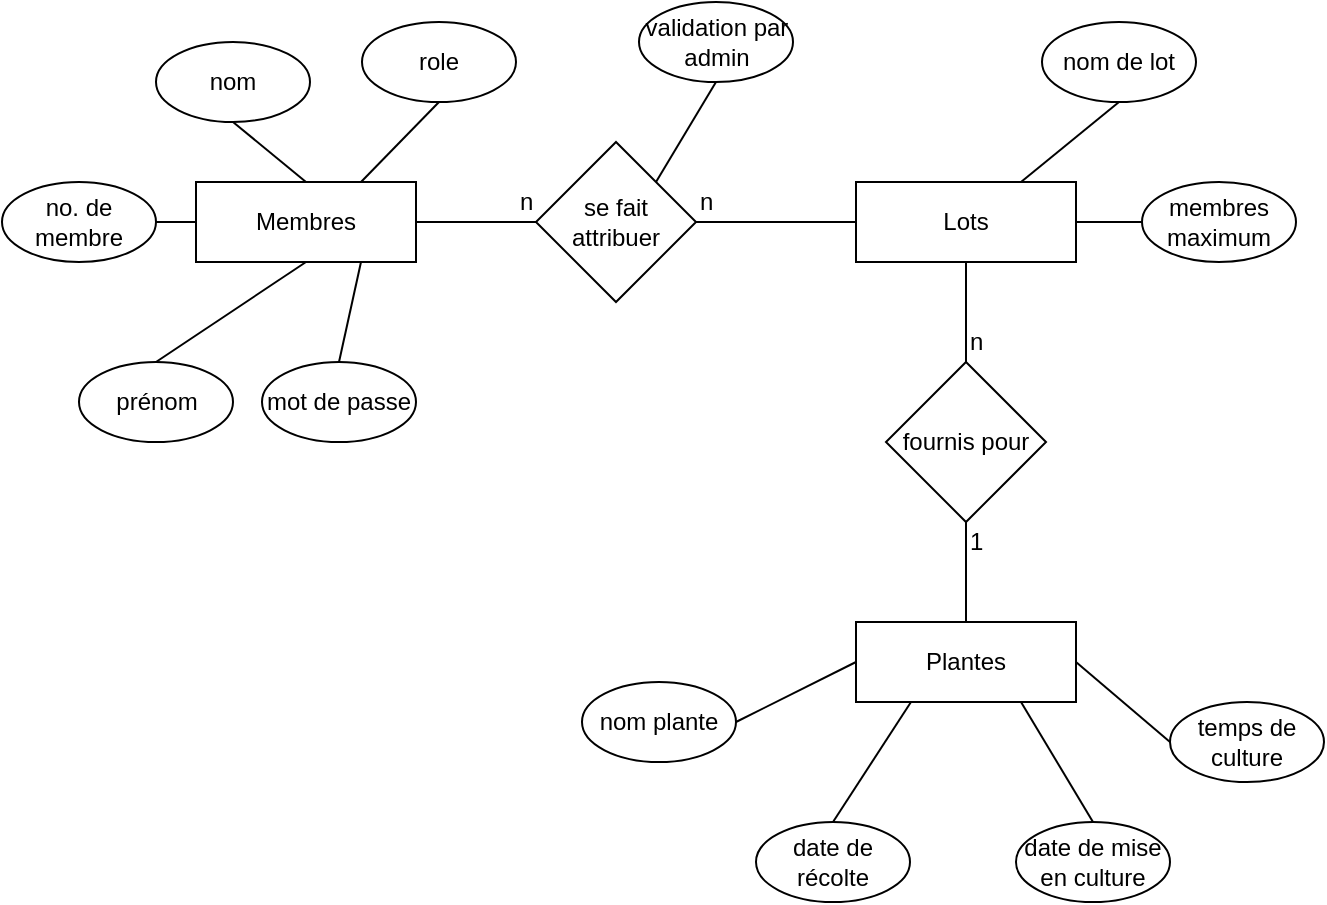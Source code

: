 <mxfile version="12.1.3" type="device" pages="2"><diagram id="pFaXxRb_kteGv0ct5hym" name="Page-1"><mxGraphModel dx="1024" dy="566" grid="1" gridSize="10" guides="1" tooltips="1" connect="1" arrows="1" fold="1" page="1" pageScale="1" pageWidth="827" pageHeight="1169" math="0" shadow="0"><root><mxCell id="0"/><mxCell id="1" parent="0"/><mxCell id="n7s1W9JSvopuUXbL5BPb-1" value="Membres" style="rounded=0;whiteSpace=wrap;html=1;" vertex="1" parent="1"><mxGeometry x="167" y="140" width="110" height="40" as="geometry"/></mxCell><mxCell id="n7s1W9JSvopuUXbL5BPb-2" value="Lots" style="rounded=0;whiteSpace=wrap;html=1;" vertex="1" parent="1"><mxGeometry x="497" y="140" width="110" height="40" as="geometry"/></mxCell><mxCell id="n7s1W9JSvopuUXbL5BPb-3" value="Plantes" style="rounded=0;whiteSpace=wrap;html=1;" vertex="1" parent="1"><mxGeometry x="497" y="360" width="110" height="40" as="geometry"/></mxCell><mxCell id="n7s1W9JSvopuUXbL5BPb-5" value="se fait attribuer" style="rhombus;whiteSpace=wrap;html=1;" vertex="1" parent="1"><mxGeometry x="337" y="120" width="80" height="80" as="geometry"/></mxCell><mxCell id="n7s1W9JSvopuUXbL5BPb-9" value="" style="endArrow=none;html=1;entryX=0;entryY=0.5;entryDx=0;entryDy=0;exitX=1;exitY=0.5;exitDx=0;exitDy=0;" edge="1" parent="1" source="n7s1W9JSvopuUXbL5BPb-1" target="n7s1W9JSvopuUXbL5BPb-5"><mxGeometry width="50" height="50" relative="1" as="geometry"><mxPoint x="327" y="230" as="sourcePoint"/><mxPoint x="307" y="110" as="targetPoint"/></mxGeometry></mxCell><mxCell id="n7s1W9JSvopuUXbL5BPb-10" value="" style="endArrow=none;html=1;entryX=0;entryY=0.5;entryDx=0;entryDy=0;exitX=1;exitY=0.5;exitDx=0;exitDy=0;" edge="1" parent="1" source="n7s1W9JSvopuUXbL5BPb-5" target="n7s1W9JSvopuUXbL5BPb-2"><mxGeometry width="50" height="50" relative="1" as="geometry"><mxPoint x="417" y="159" as="sourcePoint"/><mxPoint x="497" y="159" as="targetPoint"/></mxGeometry></mxCell><mxCell id="n7s1W9JSvopuUXbL5BPb-11" value="n" style="text;html=1;resizable=0;points=[];autosize=1;align=left;verticalAlign=top;spacingTop=-4;" vertex="1" parent="1"><mxGeometry x="327" y="140" width="20" height="20" as="geometry"/></mxCell><mxCell id="n7s1W9JSvopuUXbL5BPb-12" value="n" style="text;html=1;resizable=0;points=[];autosize=1;align=left;verticalAlign=top;spacingTop=-4;" vertex="1" parent="1"><mxGeometry x="417" y="140" width="20" height="20" as="geometry"/></mxCell><mxCell id="n7s1W9JSvopuUXbL5BPb-14" value="fournis pour" style="rhombus;whiteSpace=wrap;html=1;" vertex="1" parent="1"><mxGeometry x="512" y="230" width="80" height="80" as="geometry"/></mxCell><mxCell id="n7s1W9JSvopuUXbL5BPb-15" value="" style="endArrow=none;html=1;exitX=0.5;exitY=0;exitDx=0;exitDy=0;entryX=0.5;entryY=1;entryDx=0;entryDy=0;" edge="1" parent="1" source="n7s1W9JSvopuUXbL5BPb-3" target="n7s1W9JSvopuUXbL5BPb-14"><mxGeometry width="50" height="50" relative="1" as="geometry"><mxPoint x="377" y="390" as="sourcePoint"/><mxPoint x="427" y="340" as="targetPoint"/></mxGeometry></mxCell><mxCell id="n7s1W9JSvopuUXbL5BPb-16" value="" style="endArrow=none;html=1;exitX=0.5;exitY=0;exitDx=0;exitDy=0;entryX=0.5;entryY=1;entryDx=0;entryDy=0;" edge="1" parent="1" source="n7s1W9JSvopuUXbL5BPb-14" target="n7s1W9JSvopuUXbL5BPb-2"><mxGeometry width="50" height="50" relative="1" as="geometry"><mxPoint x="606" y="250" as="sourcePoint"/><mxPoint x="606" y="190" as="targetPoint"/></mxGeometry></mxCell><mxCell id="n7s1W9JSvopuUXbL5BPb-17" value="1" style="text;html=1;resizable=0;points=[];autosize=1;align=left;verticalAlign=top;spacingTop=-4;" vertex="1" parent="1"><mxGeometry x="552" y="310" width="20" height="20" as="geometry"/></mxCell><mxCell id="n7s1W9JSvopuUXbL5BPb-18" value="n" style="text;html=1;resizable=0;points=[];autosize=1;align=left;verticalAlign=top;spacingTop=-4;" vertex="1" parent="1"><mxGeometry x="552" y="210" width="20" height="20" as="geometry"/></mxCell><mxCell id="n7s1W9JSvopuUXbL5BPb-19" value="validation par admin" style="ellipse;whiteSpace=wrap;html=1;" vertex="1" parent="1"><mxGeometry x="388.5" y="50" width="77" height="40" as="geometry"/></mxCell><mxCell id="n7s1W9JSvopuUXbL5BPb-20" value="" style="endArrow=none;html=1;exitX=0.5;exitY=1;exitDx=0;exitDy=0;entryX=1;entryY=0;entryDx=0;entryDy=0;" edge="1" parent="1" source="n7s1W9JSvopuUXbL5BPb-19" target="n7s1W9JSvopuUXbL5BPb-5"><mxGeometry width="50" height="50" relative="1" as="geometry"><mxPoint x="352" y="300" as="sourcePoint"/><mxPoint x="457" y="110" as="targetPoint"/></mxGeometry></mxCell><mxCell id="n7s1W9JSvopuUXbL5BPb-21" value="membres maximum" style="ellipse;whiteSpace=wrap;html=1;" vertex="1" parent="1"><mxGeometry x="640" y="140" width="77" height="40" as="geometry"/></mxCell><mxCell id="n7s1W9JSvopuUXbL5BPb-22" value="" style="endArrow=none;html=1;exitX=1;exitY=0.5;exitDx=0;exitDy=0;entryX=0;entryY=0.5;entryDx=0;entryDy=0;" edge="1" parent="1" source="n7s1W9JSvopuUXbL5BPb-2" target="n7s1W9JSvopuUXbL5BPb-21"><mxGeometry width="50" height="50" relative="1" as="geometry"><mxPoint x="307" y="310" as="sourcePoint"/><mxPoint x="637.0" y="160" as="targetPoint"/></mxGeometry></mxCell><mxCell id="n7s1W9JSvopuUXbL5BPb-23" value="date de récolte" style="ellipse;whiteSpace=wrap;html=1;" vertex="1" parent="1"><mxGeometry x="447" y="460" width="77" height="40" as="geometry"/></mxCell><mxCell id="n7s1W9JSvopuUXbL5BPb-24" value="date de mise en culture" style="ellipse;whiteSpace=wrap;html=1;" vertex="1" parent="1"><mxGeometry x="577" y="460" width="77" height="40" as="geometry"/></mxCell><mxCell id="n7s1W9JSvopuUXbL5BPb-25" value="" style="endArrow=none;html=1;exitX=0.5;exitY=0;exitDx=0;exitDy=0;entryX=0.75;entryY=1;entryDx=0;entryDy=0;" edge="1" parent="1" source="n7s1W9JSvopuUXbL5BPb-24" target="n7s1W9JSvopuUXbL5BPb-3"><mxGeometry width="50" height="50" relative="1" as="geometry"><mxPoint x="287" y="480" as="sourcePoint"/><mxPoint x="337" y="430" as="targetPoint"/></mxGeometry></mxCell><mxCell id="n7s1W9JSvopuUXbL5BPb-26" value="" style="endArrow=none;html=1;entryX=0.5;entryY=0;entryDx=0;entryDy=0;exitX=0.25;exitY=1;exitDx=0;exitDy=0;" edge="1" parent="1" source="n7s1W9JSvopuUXbL5BPb-3" target="n7s1W9JSvopuUXbL5BPb-23"><mxGeometry width="50" height="50" relative="1" as="geometry"><mxPoint x="337" y="440" as="sourcePoint"/><mxPoint x="387" y="390" as="targetPoint"/></mxGeometry></mxCell><mxCell id="n7s1W9JSvopuUXbL5BPb-27" value="nom" style="ellipse;whiteSpace=wrap;html=1;" vertex="1" parent="1"><mxGeometry x="147" y="70" width="77" height="40" as="geometry"/></mxCell><mxCell id="n7s1W9JSvopuUXbL5BPb-28" value="no. de membre" style="ellipse;whiteSpace=wrap;html=1;" vertex="1" parent="1"><mxGeometry x="70" y="140" width="77" height="40" as="geometry"/></mxCell><mxCell id="n7s1W9JSvopuUXbL5BPb-29" value="mot de passe" style="ellipse;whiteSpace=wrap;html=1;" vertex="1" parent="1"><mxGeometry x="200" y="230" width="77" height="40" as="geometry"/></mxCell><mxCell id="n7s1W9JSvopuUXbL5BPb-30" value="prénom" style="ellipse;whiteSpace=wrap;html=1;" vertex="1" parent="1"><mxGeometry x="108.5" y="230" width="77" height="40" as="geometry"/></mxCell><mxCell id="n7s1W9JSvopuUXbL5BPb-31" value="" style="endArrow=none;html=1;entryX=0.5;entryY=1;entryDx=0;entryDy=0;exitX=0.5;exitY=0;exitDx=0;exitDy=0;" edge="1" parent="1" source="n7s1W9JSvopuUXbL5BPb-1" target="n7s1W9JSvopuUXbL5BPb-27"><mxGeometry width="50" height="50" relative="1" as="geometry"><mxPoint x="267" y="320" as="sourcePoint"/><mxPoint x="317" y="270" as="targetPoint"/></mxGeometry></mxCell><mxCell id="n7s1W9JSvopuUXbL5BPb-32" value="" style="endArrow=none;html=1;exitX=0.5;exitY=0;exitDx=0;exitDy=0;entryX=0.75;entryY=1;entryDx=0;entryDy=0;" edge="1" parent="1" source="n7s1W9JSvopuUXbL5BPb-29" target="n7s1W9JSvopuUXbL5BPb-1"><mxGeometry width="50" height="50" relative="1" as="geometry"><mxPoint x="277" y="330" as="sourcePoint"/><mxPoint x="327" y="280" as="targetPoint"/></mxGeometry></mxCell><mxCell id="n7s1W9JSvopuUXbL5BPb-33" value="" style="endArrow=none;html=1;exitX=0.5;exitY=0;exitDx=0;exitDy=0;entryX=0.5;entryY=1;entryDx=0;entryDy=0;" edge="1" parent="1" source="n7s1W9JSvopuUXbL5BPb-30" target="n7s1W9JSvopuUXbL5BPb-1"><mxGeometry width="50" height="50" relative="1" as="geometry"><mxPoint x="287" y="340" as="sourcePoint"/><mxPoint x="337" y="290" as="targetPoint"/></mxGeometry></mxCell><mxCell id="n7s1W9JSvopuUXbL5BPb-34" value="" style="endArrow=none;html=1;exitX=1;exitY=0.5;exitDx=0;exitDy=0;entryX=0;entryY=0.5;entryDx=0;entryDy=0;" edge="1" parent="1" source="n7s1W9JSvopuUXbL5BPb-28" target="n7s1W9JSvopuUXbL5BPb-1"><mxGeometry width="50" height="50" relative="1" as="geometry"><mxPoint x="144" y="160" as="sourcePoint"/><mxPoint x="317" y="280" as="targetPoint"/></mxGeometry></mxCell><mxCell id="n7s1W9JSvopuUXbL5BPb-37" value="role" style="ellipse;whiteSpace=wrap;html=1;" vertex="1" parent="1"><mxGeometry x="250" y="60" width="77" height="40" as="geometry"/></mxCell><mxCell id="n7s1W9JSvopuUXbL5BPb-38" value="" style="endArrow=none;html=1;entryX=0.75;entryY=0;entryDx=0;entryDy=0;exitX=0.5;exitY=1;exitDx=0;exitDy=0;" edge="1" parent="1" source="n7s1W9JSvopuUXbL5BPb-37" target="n7s1W9JSvopuUXbL5BPb-1"><mxGeometry width="50" height="50" relative="1" as="geometry"><mxPoint x="230" y="400" as="sourcePoint"/><mxPoint x="280" y="350" as="targetPoint"/></mxGeometry></mxCell><mxCell id="n7s1W9JSvopuUXbL5BPb-39" value="nom de lot" style="ellipse;whiteSpace=wrap;html=1;" vertex="1" parent="1"><mxGeometry x="590" y="60" width="77" height="40" as="geometry"/></mxCell><mxCell id="n7s1W9JSvopuUXbL5BPb-40" value="" style="endArrow=none;html=1;entryX=0.5;entryY=1;entryDx=0;entryDy=0;exitX=0.75;exitY=0;exitDx=0;exitDy=0;" edge="1" parent="1" source="n7s1W9JSvopuUXbL5BPb-2" target="n7s1W9JSvopuUXbL5BPb-39"><mxGeometry width="50" height="50" relative="1" as="geometry"><mxPoint x="370" y="370" as="sourcePoint"/><mxPoint x="420" y="320" as="targetPoint"/></mxGeometry></mxCell><mxCell id="n7s1W9JSvopuUXbL5BPb-41" value="nom plante" style="ellipse;whiteSpace=wrap;html=1;" vertex="1" parent="1"><mxGeometry x="360" y="390" width="77" height="40" as="geometry"/></mxCell><mxCell id="n7s1W9JSvopuUXbL5BPb-42" value="" style="endArrow=none;html=1;entryX=0;entryY=0.5;entryDx=0;entryDy=0;exitX=1;exitY=0.5;exitDx=0;exitDy=0;" edge="1" parent="1" source="n7s1W9JSvopuUXbL5BPb-41" target="n7s1W9JSvopuUXbL5BPb-3"><mxGeometry width="50" height="50" relative="1" as="geometry"><mxPoint x="200" y="440" as="sourcePoint"/><mxPoint x="250" y="390" as="targetPoint"/></mxGeometry></mxCell><mxCell id="n7s1W9JSvopuUXbL5BPb-43" value="temps de culture" style="ellipse;whiteSpace=wrap;html=1;" vertex="1" parent="1"><mxGeometry x="654" y="400" width="77" height="40" as="geometry"/></mxCell><mxCell id="n7s1W9JSvopuUXbL5BPb-44" value="" style="endArrow=none;html=1;exitX=0;exitY=0.5;exitDx=0;exitDy=0;entryX=1;entryY=0.5;entryDx=0;entryDy=0;" edge="1" parent="1" source="n7s1W9JSvopuUXbL5BPb-43" target="n7s1W9JSvopuUXbL5BPb-3"><mxGeometry width="50" height="50" relative="1" as="geometry"><mxPoint x="260" y="390" as="sourcePoint"/><mxPoint x="310" y="340" as="targetPoint"/></mxGeometry></mxCell></root></mxGraphModel></diagram><diagram id="NblIwcq6gnomzgHgEWrt" name="Page-2"><mxGraphModel dx="1024" dy="566" grid="1" gridSize="10" guides="1" tooltips="1" connect="1" arrows="1" fold="1" page="1" pageScale="1" pageWidth="827" pageHeight="1169" math="0" shadow="0"><root><mxCell id="0IikcmndgSecpUUTaJmS-0"/><mxCell id="0IikcmndgSecpUUTaJmS-1" parent="0IikcmndgSecpUUTaJmS-0"/><mxCell id="x2IWDgeK4ic2h9X0uAlw-13" value="Membres" style="swimlane;fontStyle=0;childLayout=stackLayout;horizontal=1;startSize=26;fillColor=#e0e0e0;horizontalStack=0;resizeParent=1;resizeParentMax=0;resizeLast=0;collapsible=1;marginBottom=0;swimlaneFillColor=#ffffff;align=center;fontSize=14;" vertex="1" parent="0IikcmndgSecpUUTaJmS-1"><mxGeometry x="110" y="80" width="200" height="134" as="geometry"><mxRectangle x="100" y="160" width="90" height="26" as="alternateBounds"/></mxGeometry></mxCell><mxCell id="x2IWDgeK4ic2h9X0uAlw-14" value="noMembre integer" style="shape=partialRectangle;top=0;left=0;right=0;bottom=1;align=left;verticalAlign=middle;fillColor=none;spacingLeft=34;spacingRight=4;overflow=hidden;rotatable=0;points=[[0,0.5],[1,0.5]];portConstraint=eastwest;dropTarget=0;fontStyle=5;fontSize=12;" vertex="1" parent="x2IWDgeK4ic2h9X0uAlw-13"><mxGeometry y="26" width="200" height="30" as="geometry"/></mxCell><mxCell id="x2IWDgeK4ic2h9X0uAlw-15" value="PK" style="shape=partialRectangle;top=0;left=0;bottom=0;fillColor=none;align=left;verticalAlign=middle;spacingLeft=4;spacingRight=4;overflow=hidden;rotatable=0;points=[];portConstraint=eastwest;part=1;fontSize=12;" vertex="1" connectable="0" parent="x2IWDgeK4ic2h9X0uAlw-14"><mxGeometry width="30" height="30" as="geometry"/></mxCell><mxCell id="x2IWDgeK4ic2h9X0uAlw-16" value="nom varchar" style="shape=partialRectangle;top=0;left=0;right=0;bottom=0;align=left;verticalAlign=top;fillColor=none;spacingLeft=34;spacingRight=4;overflow=hidden;rotatable=0;points=[[0,0.5],[1,0.5]];portConstraint=eastwest;dropTarget=0;fontSize=12;" vertex="1" parent="x2IWDgeK4ic2h9X0uAlw-13"><mxGeometry y="56" width="200" height="26" as="geometry"/></mxCell><mxCell id="x2IWDgeK4ic2h9X0uAlw-17" value="" style="shape=partialRectangle;top=0;left=0;bottom=0;fillColor=none;align=left;verticalAlign=top;spacingLeft=4;spacingRight=4;overflow=hidden;rotatable=0;points=[];portConstraint=eastwest;part=1;fontSize=12;" vertex="1" connectable="0" parent="x2IWDgeK4ic2h9X0uAlw-16"><mxGeometry width="30" height="26" as="geometry"/></mxCell><mxCell id="x2IWDgeK4ic2h9X0uAlw-18" value="prenom varchar" style="shape=partialRectangle;top=0;left=0;right=0;bottom=0;align=left;verticalAlign=top;fillColor=none;spacingLeft=34;spacingRight=4;overflow=hidden;rotatable=0;points=[[0,0.5],[1,0.5]];portConstraint=eastwest;dropTarget=0;fontSize=12;" vertex="1" parent="x2IWDgeK4ic2h9X0uAlw-13"><mxGeometry y="82" width="200" height="26" as="geometry"/></mxCell><mxCell id="x2IWDgeK4ic2h9X0uAlw-19" value="" style="shape=partialRectangle;top=0;left=0;bottom=0;fillColor=none;align=left;verticalAlign=top;spacingLeft=4;spacingRight=4;overflow=hidden;rotatable=0;points=[];portConstraint=eastwest;part=1;fontSize=12;" vertex="1" connectable="0" parent="x2IWDgeK4ic2h9X0uAlw-18"><mxGeometry width="30" height="26" as="geometry"/></mxCell><mxCell id="x2IWDgeK4ic2h9X0uAlw-20" value="motDePasse varchar" style="shape=partialRectangle;top=0;left=0;right=0;bottom=0;align=left;verticalAlign=top;fillColor=none;spacingLeft=34;spacingRight=4;overflow=hidden;rotatable=0;points=[[0,0.5],[1,0.5]];portConstraint=eastwest;dropTarget=0;fontSize=12;" vertex="1" parent="x2IWDgeK4ic2h9X0uAlw-13"><mxGeometry y="108" width="200" height="26" as="geometry"/></mxCell><mxCell id="x2IWDgeK4ic2h9X0uAlw-21" value="" style="shape=partialRectangle;top=0;left=0;bottom=0;fillColor=none;align=left;verticalAlign=top;spacingLeft=4;spacingRight=4;overflow=hidden;rotatable=0;points=[];portConstraint=eastwest;part=1;fontSize=12;" vertex="1" connectable="0" parent="x2IWDgeK4ic2h9X0uAlw-20"><mxGeometry width="30" height="26" as="geometry"/></mxCell><mxCell id="x2IWDgeK4ic2h9X0uAlw-22" value="" style="shape=partialRectangle;top=0;left=0;right=0;bottom=0;align=left;verticalAlign=top;fillColor=none;spacingLeft=34;spacingRight=4;overflow=hidden;rotatable=0;points=[[0,0.5],[1,0.5]];portConstraint=eastwest;dropTarget=0;fontSize=12;" vertex="1" parent="x2IWDgeK4ic2h9X0uAlw-13"><mxGeometry y="134" width="200" as="geometry"/></mxCell><mxCell id="x2IWDgeK4ic2h9X0uAlw-23" value="" style="shape=partialRectangle;top=0;left=0;bottom=0;fillColor=none;align=left;verticalAlign=top;spacingLeft=4;spacingRight=4;overflow=hidden;rotatable=0;points=[];portConstraint=eastwest;part=1;fontSize=12;" vertex="1" connectable="0" parent="x2IWDgeK4ic2h9X0uAlw-22"><mxGeometry width="30" as="geometry"/></mxCell><mxCell id="gizeMZ0t0D41cQXNA6tE-0" value="Lots" style="swimlane;fontStyle=0;childLayout=stackLayout;horizontal=1;startSize=26;fillColor=#e0e0e0;horizontalStack=0;resizeParent=1;resizeParentMax=0;resizeLast=0;collapsible=1;marginBottom=0;swimlaneFillColor=#ffffff;align=center;fontSize=14;" vertex="1" parent="0IikcmndgSecpUUTaJmS-1"><mxGeometry x="620" y="80" width="160" height="108" as="geometry"><mxRectangle x="100" y="160" width="90" height="26" as="alternateBounds"/></mxGeometry></mxCell><mxCell id="gizeMZ0t0D41cQXNA6tE-1" value="idLot integer" style="shape=partialRectangle;top=0;left=0;right=0;bottom=1;align=left;verticalAlign=middle;fillColor=none;spacingLeft=34;spacingRight=4;overflow=hidden;rotatable=0;points=[[0,0.5],[1,0.5]];portConstraint=eastwest;dropTarget=0;fontStyle=5;fontSize=12;" vertex="1" parent="gizeMZ0t0D41cQXNA6tE-0"><mxGeometry y="26" width="160" height="30" as="geometry"/></mxCell><mxCell id="gizeMZ0t0D41cQXNA6tE-2" value="PK" style="shape=partialRectangle;top=0;left=0;bottom=0;fillColor=none;align=left;verticalAlign=middle;spacingLeft=4;spacingRight=4;overflow=hidden;rotatable=0;points=[];portConstraint=eastwest;part=1;fontSize=12;" vertex="1" connectable="0" parent="gizeMZ0t0D41cQXNA6tE-1"><mxGeometry width="30" height="30" as="geometry"/></mxCell><mxCell id="gizeMZ0t0D41cQXNA6tE-3" value="nomLot varchar" style="shape=partialRectangle;top=0;left=0;right=0;bottom=0;align=left;verticalAlign=top;fillColor=none;spacingLeft=34;spacingRight=4;overflow=hidden;rotatable=0;points=[[0,0.5],[1,0.5]];portConstraint=eastwest;dropTarget=0;fontSize=12;" vertex="1" parent="gizeMZ0t0D41cQXNA6tE-0"><mxGeometry y="56" width="160" height="26" as="geometry"/></mxCell><mxCell id="gizeMZ0t0D41cQXNA6tE-4" value="" style="shape=partialRectangle;top=0;left=0;bottom=0;fillColor=none;align=left;verticalAlign=top;spacingLeft=4;spacingRight=4;overflow=hidden;rotatable=0;points=[];portConstraint=eastwest;part=1;fontSize=12;" vertex="1" connectable="0" parent="gizeMZ0t0D41cQXNA6tE-3"><mxGeometry width="30" height="26" as="geometry"/></mxCell><mxCell id="gizeMZ0t0D41cQXNA6tE-5" value="nbMaxMembre integer" style="shape=partialRectangle;top=0;left=0;right=0;bottom=0;align=left;verticalAlign=top;fillColor=none;spacingLeft=34;spacingRight=4;overflow=hidden;rotatable=0;points=[[0,0.5],[1,0.5]];portConstraint=eastwest;dropTarget=0;fontSize=12;" vertex="1" parent="gizeMZ0t0D41cQXNA6tE-0"><mxGeometry y="82" width="160" height="26" as="geometry"/></mxCell><mxCell id="gizeMZ0t0D41cQXNA6tE-6" value="" style="shape=partialRectangle;top=0;left=0;bottom=0;fillColor=none;align=left;verticalAlign=top;spacingLeft=4;spacingRight=4;overflow=hidden;rotatable=0;points=[];portConstraint=eastwest;part=1;fontSize=12;" vertex="1" connectable="0" parent="gizeMZ0t0D41cQXNA6tE-5"><mxGeometry width="30" height="26" as="geometry"/></mxCell><mxCell id="gizeMZ0t0D41cQXNA6tE-9" value="" style="shape=partialRectangle;top=0;left=0;right=0;bottom=0;align=left;verticalAlign=top;fillColor=none;spacingLeft=34;spacingRight=4;overflow=hidden;rotatable=0;points=[[0,0.5],[1,0.5]];portConstraint=eastwest;dropTarget=0;fontSize=12;" vertex="1" parent="gizeMZ0t0D41cQXNA6tE-0"><mxGeometry y="108" width="160" as="geometry"/></mxCell><mxCell id="gizeMZ0t0D41cQXNA6tE-10" value="" style="shape=partialRectangle;top=0;left=0;bottom=0;fillColor=none;align=left;verticalAlign=top;spacingLeft=4;spacingRight=4;overflow=hidden;rotatable=0;points=[];portConstraint=eastwest;part=1;fontSize=12;" vertex="1" connectable="0" parent="gizeMZ0t0D41cQXNA6tE-9"><mxGeometry width="30" as="geometry"/></mxCell><mxCell id="V8592zQj9MiJqL5Rzfkr-0" value="MembresLots" style="swimlane;fontStyle=0;childLayout=stackLayout;horizontal=1;startSize=26;fillColor=#e0e0e0;horizontalStack=0;resizeParent=1;resizeParentMax=0;resizeLast=0;collapsible=1;marginBottom=0;swimlaneFillColor=#ffffff;align=center;fontSize=14;" vertex="1" parent="0IikcmndgSecpUUTaJmS-1"><mxGeometry x="362" y="80" width="210" height="112" as="geometry"/></mxCell><mxCell id="V8592zQj9MiJqL5Rzfkr-1" value="idLot integer" style="shape=partialRectangle;top=0;left=0;right=0;bottom=0;align=left;verticalAlign=middle;fillColor=none;spacingLeft=60;spacingRight=4;overflow=hidden;rotatable=0;points=[[0,0.5],[1,0.5]];portConstraint=eastwest;dropTarget=0;fontStyle=5;fontSize=12;" vertex="1" parent="V8592zQj9MiJqL5Rzfkr-0"><mxGeometry y="26" width="210" height="30" as="geometry"/></mxCell><mxCell id="V8592zQj9MiJqL5Rzfkr-2" value="PK,FK1" style="shape=partialRectangle;fontStyle=1;top=0;left=0;bottom=0;fillColor=none;align=left;verticalAlign=middle;spacingLeft=4;spacingRight=4;overflow=hidden;rotatable=0;points=[];portConstraint=eastwest;part=1;fontSize=12;" vertex="1" connectable="0" parent="V8592zQj9MiJqL5Rzfkr-1"><mxGeometry width="56" height="30" as="geometry"/></mxCell><mxCell id="V8592zQj9MiJqL5Rzfkr-3" value="noMembre integer" style="shape=partialRectangle;top=0;left=0;right=0;bottom=1;align=left;verticalAlign=middle;fillColor=none;spacingLeft=60;spacingRight=4;overflow=hidden;rotatable=0;points=[[0,0.5],[1,0.5]];portConstraint=eastwest;dropTarget=0;fontStyle=5;fontSize=12;" vertex="1" parent="V8592zQj9MiJqL5Rzfkr-0"><mxGeometry y="56" width="210" height="30" as="geometry"/></mxCell><mxCell id="V8592zQj9MiJqL5Rzfkr-4" value="PK,FK2" style="shape=partialRectangle;fontStyle=1;top=0;left=0;bottom=0;fillColor=none;align=left;verticalAlign=middle;spacingLeft=4;spacingRight=4;overflow=hidden;rotatable=0;points=[];portConstraint=eastwest;part=1;fontSize=12;" vertex="1" connectable="0" parent="V8592zQj9MiJqL5Rzfkr-3"><mxGeometry width="56" height="30" as="geometry"/></mxCell><mxCell id="V8592zQj9MiJqL5Rzfkr-5" value="validationAdmin integer" style="shape=partialRectangle;top=0;left=0;right=0;bottom=0;align=left;verticalAlign=top;fillColor=none;spacingLeft=60;spacingRight=4;overflow=hidden;rotatable=0;points=[[0,0.5],[1,0.5]];portConstraint=eastwest;dropTarget=0;fontSize=12;" vertex="1" parent="V8592zQj9MiJqL5Rzfkr-0"><mxGeometry y="86" width="210" height="26" as="geometry"/></mxCell><mxCell id="V8592zQj9MiJqL5Rzfkr-6" value="" style="shape=partialRectangle;top=0;left=0;bottom=0;fillColor=none;align=left;verticalAlign=top;spacingLeft=4;spacingRight=4;overflow=hidden;rotatable=0;points=[];portConstraint=eastwest;part=1;fontSize=12;" vertex="1" connectable="0" parent="V8592zQj9MiJqL5Rzfkr-5"><mxGeometry width="56" height="26" as="geometry"/></mxCell><mxCell id="0cuVgm4vp4zBPk_Me0PD-0" value="" style="endArrow=none;html=1;exitX=1;exitY=0.5;exitDx=0;exitDy=0;entryX=0;entryY=0.5;entryDx=0;entryDy=0;" edge="1" parent="0IikcmndgSecpUUTaJmS-1" source="x2IWDgeK4ic2h9X0uAlw-16" target="V8592zQj9MiJqL5Rzfkr-3"><mxGeometry width="50" height="50" relative="1" as="geometry"><mxPoint x="110" y="290" as="sourcePoint"/><mxPoint x="160" y="240" as="targetPoint"/></mxGeometry></mxCell><mxCell id="0cuVgm4vp4zBPk_Me0PD-1" value="" style="endArrow=none;html=1;entryX=1;entryY=0.5;entryDx=0;entryDy=0;exitX=0;exitY=0.5;exitDx=0;exitDy=0;" edge="1" parent="0IikcmndgSecpUUTaJmS-1" source="gizeMZ0t0D41cQXNA6tE-3" target="V8592zQj9MiJqL5Rzfkr-3"><mxGeometry width="50" height="50" relative="1" as="geometry"><mxPoint x="110" y="360" as="sourcePoint"/><mxPoint x="160" y="310" as="targetPoint"/></mxGeometry></mxCell><mxCell id="TRFFWrwjLQPXH3DhAFdt-0" value="Plantes" style="swimlane;fontStyle=0;childLayout=stackLayout;horizontal=1;startSize=26;fillColor=#e0e0e0;horizontalStack=0;resizeParent=1;resizeParentMax=0;resizeLast=0;collapsible=1;marginBottom=0;swimlaneFillColor=#ffffff;align=center;fontSize=14;" vertex="1" parent="0IikcmndgSecpUUTaJmS-1"><mxGeometry x="340" y="310" width="210" height="186" as="geometry"><mxRectangle x="100" y="160" width="90" height="26" as="alternateBounds"/></mxGeometry></mxCell><mxCell id="TRFFWrwjLQPXH3DhAFdt-1" value="idPlante integer" style="shape=partialRectangle;top=0;left=0;right=0;bottom=1;align=left;verticalAlign=middle;fillColor=none;spacingLeft=34;spacingRight=4;overflow=hidden;rotatable=0;points=[[0,0.5],[1,0.5]];portConstraint=eastwest;dropTarget=0;fontStyle=5;fontSize=12;" vertex="1" parent="TRFFWrwjLQPXH3DhAFdt-0"><mxGeometry y="26" width="210" height="30" as="geometry"/></mxCell><mxCell id="TRFFWrwjLQPXH3DhAFdt-2" value="PK" style="shape=partialRectangle;top=0;left=0;bottom=0;fillColor=none;align=left;verticalAlign=middle;spacingLeft=4;spacingRight=4;overflow=hidden;rotatable=0;points=[];portConstraint=eastwest;part=1;fontSize=12;" vertex="1" connectable="0" parent="TRFFWrwjLQPXH3DhAFdt-1"><mxGeometry width="30" height="30" as="geometry"/></mxCell><mxCell id="TRFFWrwjLQPXH3DhAFdt-3" value="nomPlante varchar" style="shape=partialRectangle;top=0;left=0;right=0;bottom=0;align=left;verticalAlign=top;fillColor=none;spacingLeft=34;spacingRight=4;overflow=hidden;rotatable=0;points=[[0,0.5],[1,0.5]];portConstraint=eastwest;dropTarget=0;fontSize=12;" vertex="1" parent="TRFFWrwjLQPXH3DhAFdt-0"><mxGeometry y="56" width="210" height="26" as="geometry"/></mxCell><mxCell id="TRFFWrwjLQPXH3DhAFdt-4" value="" style="shape=partialRectangle;top=0;left=0;bottom=0;fillColor=none;align=left;verticalAlign=top;spacingLeft=4;spacingRight=4;overflow=hidden;rotatable=0;points=[];portConstraint=eastwest;part=1;fontSize=12;" vertex="1" connectable="0" parent="TRFFWrwjLQPXH3DhAFdt-3"><mxGeometry width="30" height="26" as="geometry"/></mxCell><mxCell id="TRFFWrwjLQPXH3DhAFdt-5" value="dateRecolte date" style="shape=partialRectangle;top=0;left=0;right=0;bottom=0;align=left;verticalAlign=top;fillColor=none;spacingLeft=34;spacingRight=4;overflow=hidden;rotatable=0;points=[[0,0.5],[1,0.5]];portConstraint=eastwest;dropTarget=0;fontSize=12;" vertex="1" parent="TRFFWrwjLQPXH3DhAFdt-0"><mxGeometry y="82" width="210" height="26" as="geometry"/></mxCell><mxCell id="TRFFWrwjLQPXH3DhAFdt-6" value="" style="shape=partialRectangle;top=0;left=0;bottom=0;fillColor=none;align=left;verticalAlign=top;spacingLeft=4;spacingRight=4;overflow=hidden;rotatable=0;points=[];portConstraint=eastwest;part=1;fontSize=12;" vertex="1" connectable="0" parent="TRFFWrwjLQPXH3DhAFdt-5"><mxGeometry width="29.913" height="26" as="geometry"/></mxCell><mxCell id="TRFFWrwjLQPXH3DhAFdt-7" value="datePlantation date" style="shape=partialRectangle;top=0;left=0;right=0;bottom=0;align=left;verticalAlign=top;fillColor=none;spacingLeft=34;spacingRight=4;overflow=hidden;rotatable=0;points=[[0,0.5],[1,0.5]];portConstraint=eastwest;dropTarget=0;fontSize=12;" vertex="1" parent="TRFFWrwjLQPXH3DhAFdt-0"><mxGeometry y="108" width="210" height="26" as="geometry"/></mxCell><mxCell id="TRFFWrwjLQPXH3DhAFdt-8" value="" style="shape=partialRectangle;top=0;left=0;bottom=0;fillColor=none;align=left;verticalAlign=top;spacingLeft=4;spacingRight=4;overflow=hidden;rotatable=0;points=[];portConstraint=eastwest;part=1;fontSize=12;" vertex="1" connectable="0" parent="TRFFWrwjLQPXH3DhAFdt-7"><mxGeometry width="30" height="26" as="geometry"/></mxCell><mxCell id="tHecfS4GYHaAx2xku53_-0" value="tempsCulture integer" style="shape=partialRectangle;top=0;left=0;right=0;bottom=0;align=left;verticalAlign=top;fillColor=none;spacingLeft=34;spacingRight=4;overflow=hidden;rotatable=0;points=[[0,0.5],[1,0.5]];portConstraint=eastwest;dropTarget=0;fontSize=12;" vertex="1" parent="TRFFWrwjLQPXH3DhAFdt-0"><mxGeometry y="134" width="210" height="26" as="geometry"/></mxCell><mxCell id="tHecfS4GYHaAx2xku53_-1" value="" style="shape=partialRectangle;top=0;left=0;bottom=0;fillColor=none;align=left;verticalAlign=top;spacingLeft=4;spacingRight=4;overflow=hidden;rotatable=0;points=[];portConstraint=eastwest;part=1;fontSize=12;" vertex="1" connectable="0" parent="tHecfS4GYHaAx2xku53_-0"><mxGeometry width="30" height="26" as="geometry"/></mxCell><mxCell id="TRFFWrwjLQPXH3DhAFdt-9" value="" style="shape=partialRectangle;top=0;left=0;right=0;bottom=0;align=left;verticalAlign=top;fillColor=none;spacingLeft=34;spacingRight=4;overflow=hidden;rotatable=0;points=[[0,0.5],[1,0.5]];portConstraint=eastwest;dropTarget=0;fontSize=12;" vertex="1" parent="TRFFWrwjLQPXH3DhAFdt-0"><mxGeometry y="160" width="210" as="geometry"/></mxCell><mxCell id="TRFFWrwjLQPXH3DhAFdt-10" value="" style="shape=partialRectangle;top=0;left=0;bottom=0;fillColor=none;align=left;verticalAlign=top;spacingLeft=4;spacingRight=4;overflow=hidden;rotatable=0;points=[];portConstraint=eastwest;part=1;fontSize=12;" vertex="1" connectable="0" parent="TRFFWrwjLQPXH3DhAFdt-9"><mxGeometry width="30" as="geometry"/></mxCell><mxCell id="tHecfS4GYHaAx2xku53_-2" value="idLot integer" style="shape=partialRectangle;top=0;left=0;right=0;bottom=0;align=left;verticalAlign=top;fillColor=none;spacingLeft=34;spacingRight=4;overflow=hidden;rotatable=0;points=[[0,0.5],[1,0.5]];portConstraint=eastwest;dropTarget=0;fontSize=12;fontStyle=1" vertex="1" parent="TRFFWrwjLQPXH3DhAFdt-0"><mxGeometry y="160" width="210" height="26" as="geometry"/></mxCell><mxCell id="tHecfS4GYHaAx2xku53_-3" value="FK" style="shape=partialRectangle;top=0;left=0;bottom=0;fillColor=none;align=left;verticalAlign=top;spacingLeft=4;spacingRight=4;overflow=hidden;rotatable=0;points=[];portConstraint=eastwest;part=1;fontSize=12;" vertex="1" connectable="0" parent="tHecfS4GYHaAx2xku53_-2"><mxGeometry width="30" height="26" as="geometry"/></mxCell><mxCell id="tHecfS4GYHaAx2xku53_-4" value="" style="endArrow=none;html=1;exitX=0.5;exitY=0;exitDx=0;exitDy=0;" edge="1" parent="0IikcmndgSecpUUTaJmS-1" source="TRFFWrwjLQPXH3DhAFdt-0" target="gizeMZ0t0D41cQXNA6tE-5"><mxGeometry width="50" height="50" relative="1" as="geometry"><mxPoint x="610" y="264" as="sourcePoint"/><mxPoint x="660" y="214" as="targetPoint"/></mxGeometry></mxCell></root></mxGraphModel></diagram></mxfile>